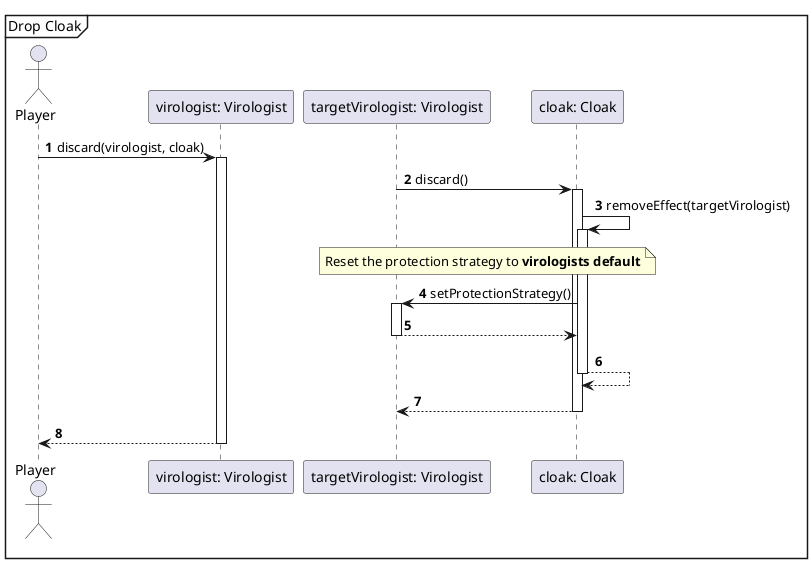 @startuml
'https://plantuml.com/sequence-diagram

autonumber

Mainframe Drop Cloak

actor Player
Player->"virologist: Virologist"++:discard(virologist, cloak)
"targetVirologist: Virologist"->"cloak: Cloak"++:discard()
                   "cloak: Cloak" -> "cloak: Cloak"++ : removeEffect(targetVirologist)
                    note over  "targetVirologist: Virologist", "cloak: Cloak"
                    Reset the protection strategy to **virologists default**
                     end note

                    "cloak: Cloak" ->  "targetVirologist: Virologist"++: setProtectionStrategy()
                    "targetVirologist: Virologist" --> "cloak: Cloak"--

                    "cloak: Cloak"-->  "cloak: Cloak"--

                         "cloak: Cloak"--> "targetVirologist: Virologist"--
"virologist: Virologist"-->Player--
@enduml